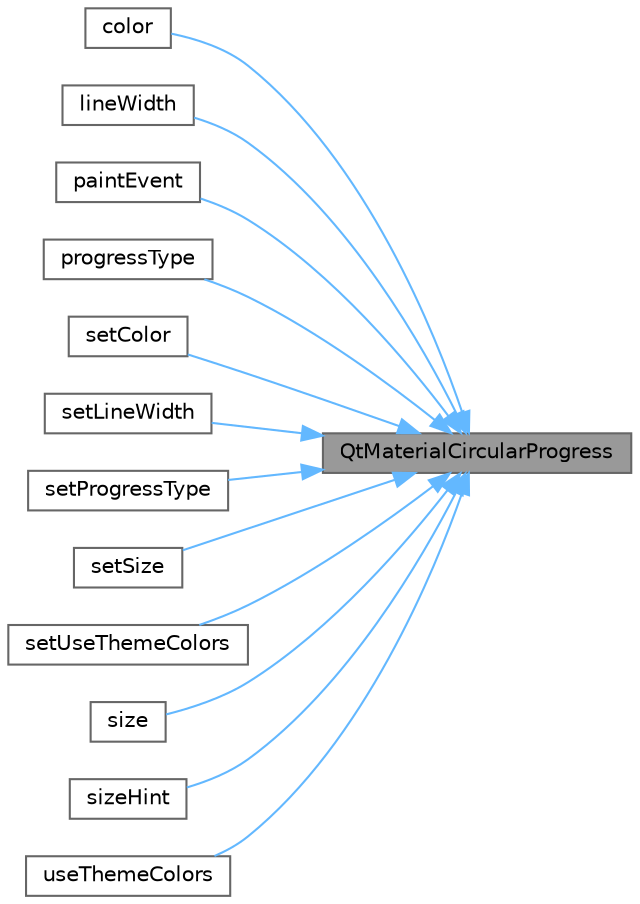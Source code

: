 digraph "QtMaterialCircularProgress"
{
 // LATEX_PDF_SIZE
  bgcolor="transparent";
  edge [fontname=Helvetica,fontsize=10,labelfontname=Helvetica,labelfontsize=10];
  node [fontname=Helvetica,fontsize=10,shape=box,height=0.2,width=0.4];
  rankdir="RL";
  Node1 [id="Node000001",label="QtMaterialCircularProgress",height=0.2,width=0.4,color="gray40", fillcolor="grey60", style="filled", fontcolor="black",tooltip="构造函数，初始化圆形进度条"];
  Node1 -> Node2 [id="edge1_Node000001_Node000002",dir="back",color="steelblue1",style="solid",tooltip=" "];
  Node2 [id="Node000002",label="color",height=0.2,width=0.4,color="grey40", fillcolor="white", style="filled",URL="$class_qt_material_circular_progress.html#a28f07276dc25eadcb8f11fbc17ca739b",tooltip="获取进度条颜色"];
  Node1 -> Node3 [id="edge2_Node000001_Node000003",dir="back",color="steelblue1",style="solid",tooltip=" "];
  Node3 [id="Node000003",label="lineWidth",height=0.2,width=0.4,color="grey40", fillcolor="white", style="filled",URL="$class_qt_material_circular_progress.html#aa0286544b9b91e1c9737e6ef224419e2",tooltip="获取进度条线宽"];
  Node1 -> Node4 [id="edge3_Node000001_Node000004",dir="back",color="steelblue1",style="solid",tooltip=" "];
  Node4 [id="Node000004",label="paintEvent",height=0.2,width=0.4,color="grey40", fillcolor="white", style="filled",URL="$class_qt_material_circular_progress.html#a22aafd70af538e89f7310d494a7f2b15",tooltip="绘制事件"];
  Node1 -> Node5 [id="edge4_Node000001_Node000005",dir="back",color="steelblue1",style="solid",tooltip=" "];
  Node5 [id="Node000005",label="progressType",height=0.2,width=0.4,color="grey40", fillcolor="white", style="filled",URL="$class_qt_material_circular_progress.html#a0ca40cb5eea886e442916efc7415b1b4",tooltip="获取进度条类型"];
  Node1 -> Node6 [id="edge5_Node000001_Node000006",dir="back",color="steelblue1",style="solid",tooltip=" "];
  Node6 [id="Node000006",label="setColor",height=0.2,width=0.4,color="grey40", fillcolor="white", style="filled",URL="$class_qt_material_circular_progress.html#a858bbcf98637471449e438304a00624b",tooltip="设置进度条颜色"];
  Node1 -> Node7 [id="edge6_Node000001_Node000007",dir="back",color="steelblue1",style="solid",tooltip=" "];
  Node7 [id="Node000007",label="setLineWidth",height=0.2,width=0.4,color="grey40", fillcolor="white", style="filled",URL="$class_qt_material_circular_progress.html#a4f54d7e8d0f5f696e31b8a5e6515cefa",tooltip="设置进度条线宽"];
  Node1 -> Node8 [id="edge7_Node000001_Node000008",dir="back",color="steelblue1",style="solid",tooltip=" "];
  Node8 [id="Node000008",label="setProgressType",height=0.2,width=0.4,color="grey40", fillcolor="white", style="filled",URL="$class_qt_material_circular_progress.html#a18f1f8607d67386570b7ee87f6fe2349",tooltip="设置进度条类型"];
  Node1 -> Node9 [id="edge8_Node000001_Node000009",dir="back",color="steelblue1",style="solid",tooltip=" "];
  Node9 [id="Node000009",label="setSize",height=0.2,width=0.4,color="grey40", fillcolor="white", style="filled",URL="$class_qt_material_circular_progress.html#a72020e2e3721c814d7a5ff1dac539484",tooltip="设置进度条尺寸"];
  Node1 -> Node10 [id="edge9_Node000001_Node000010",dir="back",color="steelblue1",style="solid",tooltip=" "];
  Node10 [id="Node000010",label="setUseThemeColors",height=0.2,width=0.4,color="grey40", fillcolor="white", style="filled",URL="$class_qt_material_circular_progress.html#ac18ecdbb1119e3d1ce7ce2de14a7a480",tooltip="设置是否使用主题颜色"];
  Node1 -> Node11 [id="edge10_Node000001_Node000011",dir="back",color="steelblue1",style="solid",tooltip=" "];
  Node11 [id="Node000011",label="size",height=0.2,width=0.4,color="grey40", fillcolor="white", style="filled",URL="$class_qt_material_circular_progress.html#af9593d4a5ff4274efaf429cb4f9e57cc",tooltip="获取进度条尺寸"];
  Node1 -> Node12 [id="edge11_Node000001_Node000012",dir="back",color="steelblue1",style="solid",tooltip=" "];
  Node12 [id="Node000012",label="sizeHint",height=0.2,width=0.4,color="grey40", fillcolor="white", style="filled",URL="$class_qt_material_circular_progress.html#a3ae00fe0e222a3c5416f35adfcba0f55",tooltip="获取推荐尺寸"];
  Node1 -> Node13 [id="edge12_Node000001_Node000013",dir="back",color="steelblue1",style="solid",tooltip=" "];
  Node13 [id="Node000013",label="useThemeColors",height=0.2,width=0.4,color="grey40", fillcolor="white", style="filled",URL="$class_qt_material_circular_progress.html#ad7b84e79d6f30f98abd019b886d8a2b5",tooltip="获取是否使用主题颜色"];
}
